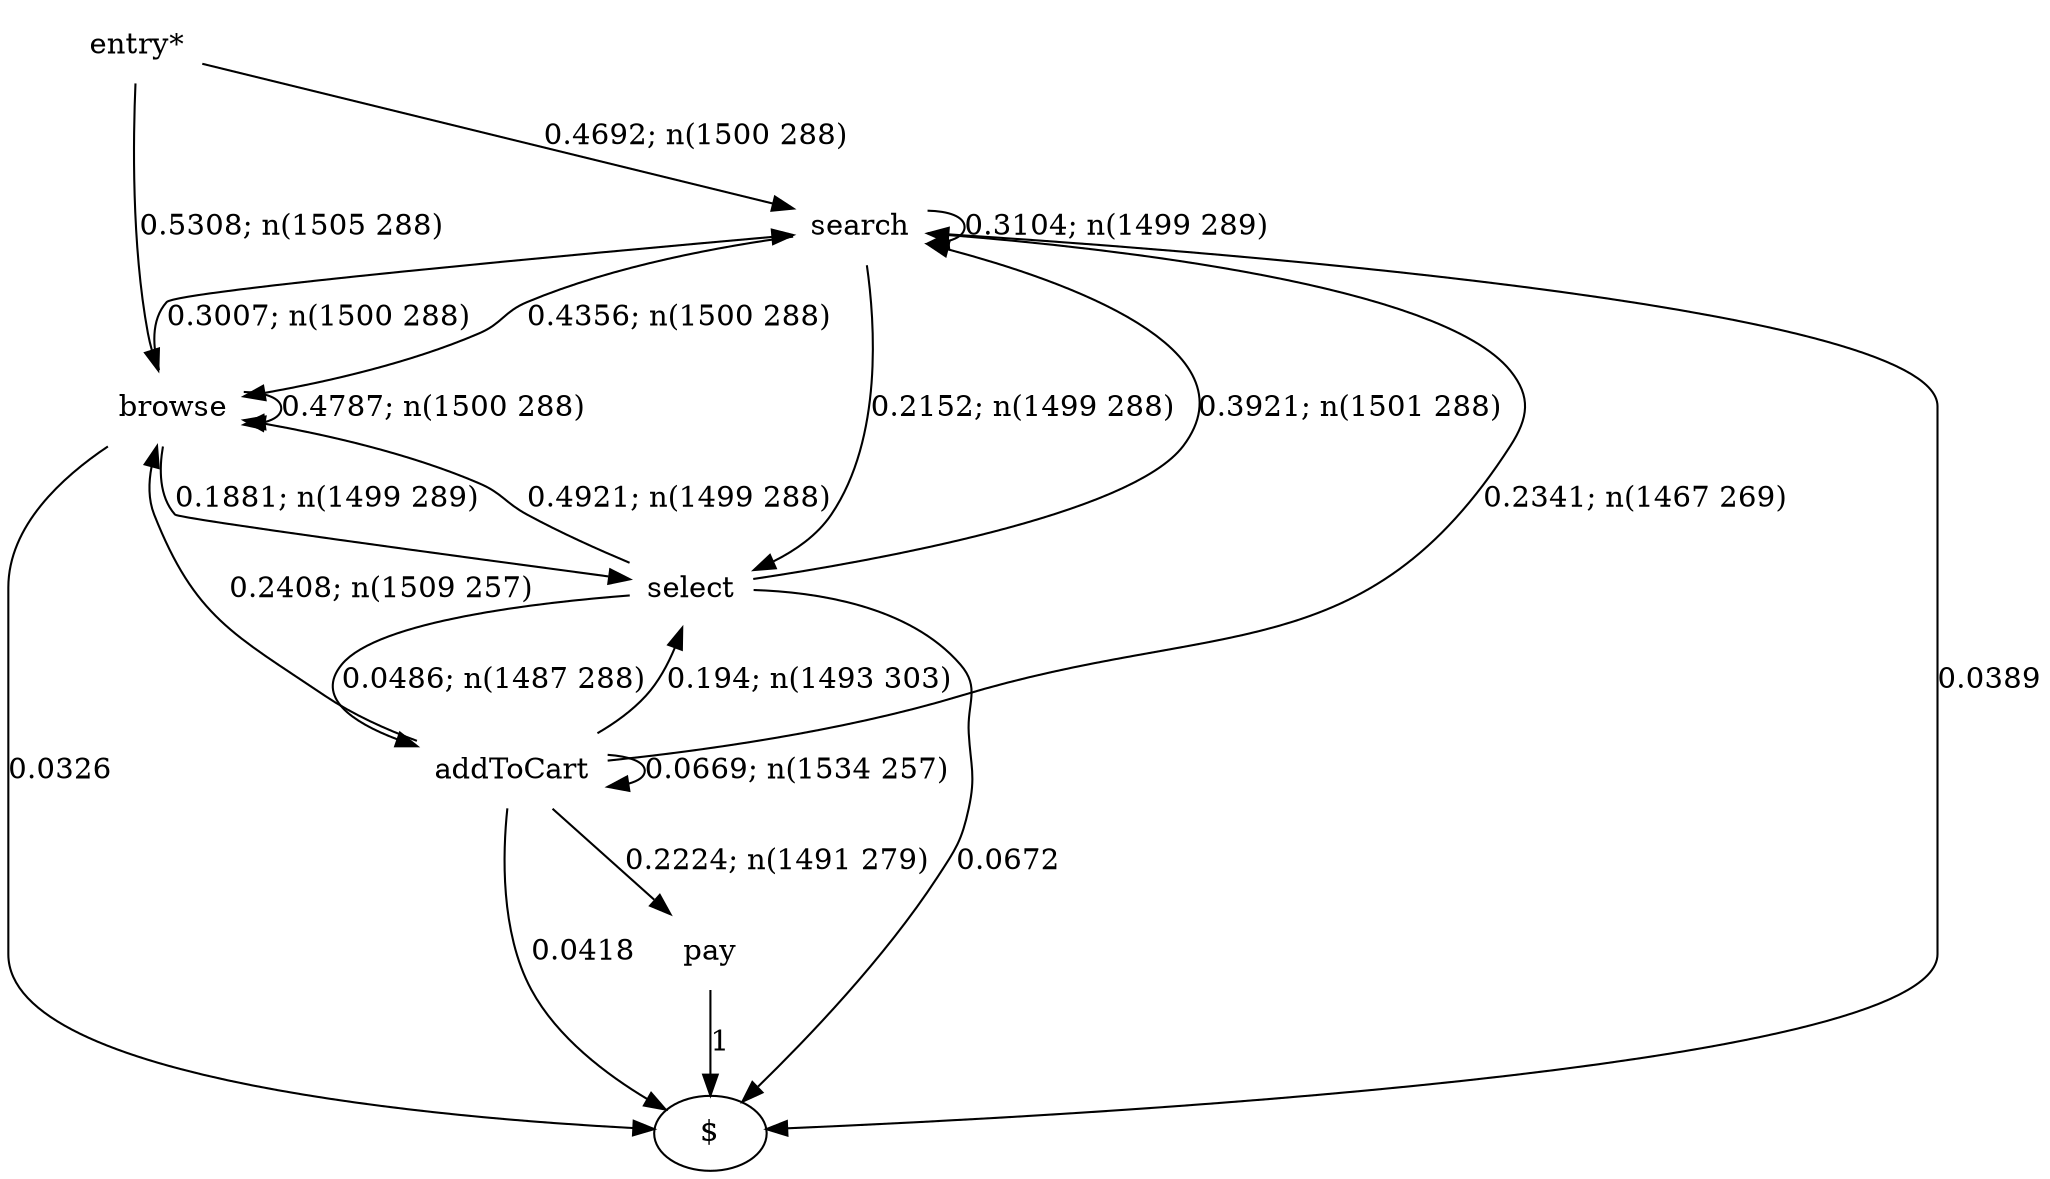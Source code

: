 digraph G {"entry*" [label="entry*",shape=none];"search" [label="search",shape=none];"browse" [label="browse",shape=none];"select" [label="select",shape=none];"addToCart" [label="addToCart",shape=none];"pay" [label="pay",shape=none];"entry*"->"search" [style=solid,label="0.4692; n(1500 288)"];"entry*"->"browse" [style=solid,label="0.5308; n(1505 288)"];"search"->"search" [style=solid,label="0.3104; n(1499 289)"];"search"->"browse" [style=solid,label="0.4356; n(1500 288)"];"search"->"select" [style=solid,label="0.2152; n(1499 288)"];"search"->"$" [style=solid,label="0.0389"];"browse"->"search" [style=solid,label="0.3007; n(1500 288)"];"browse"->"browse" [style=solid,label="0.4787; n(1500 288)"];"browse"->"select" [style=solid,label="0.1881; n(1499 289)"];"browse"->"$" [style=solid,label="0.0326"];"select"->"search" [style=solid,label="0.3921; n(1501 288)"];"select"->"browse" [style=solid,label="0.4921; n(1499 288)"];"select"->"addToCart" [style=solid,label="0.0486; n(1487 288)"];"select"->"$" [style=solid,label="0.0672"];"addToCart"->"search" [style=solid,label="0.2341; n(1467 269)"];"addToCart"->"browse" [style=solid,label="0.2408; n(1509 257)"];"addToCart"->"select" [style=solid,label="0.194; n(1493 303)"];"addToCart"->"addToCart" [style=solid,label="0.0669; n(1534 257)"];"addToCart"->"pay" [style=solid,label="0.2224; n(1491 279)"];"addToCart"->"$" [style=solid,label="0.0418"];"pay"->"$" [style=solid,label="1"];}